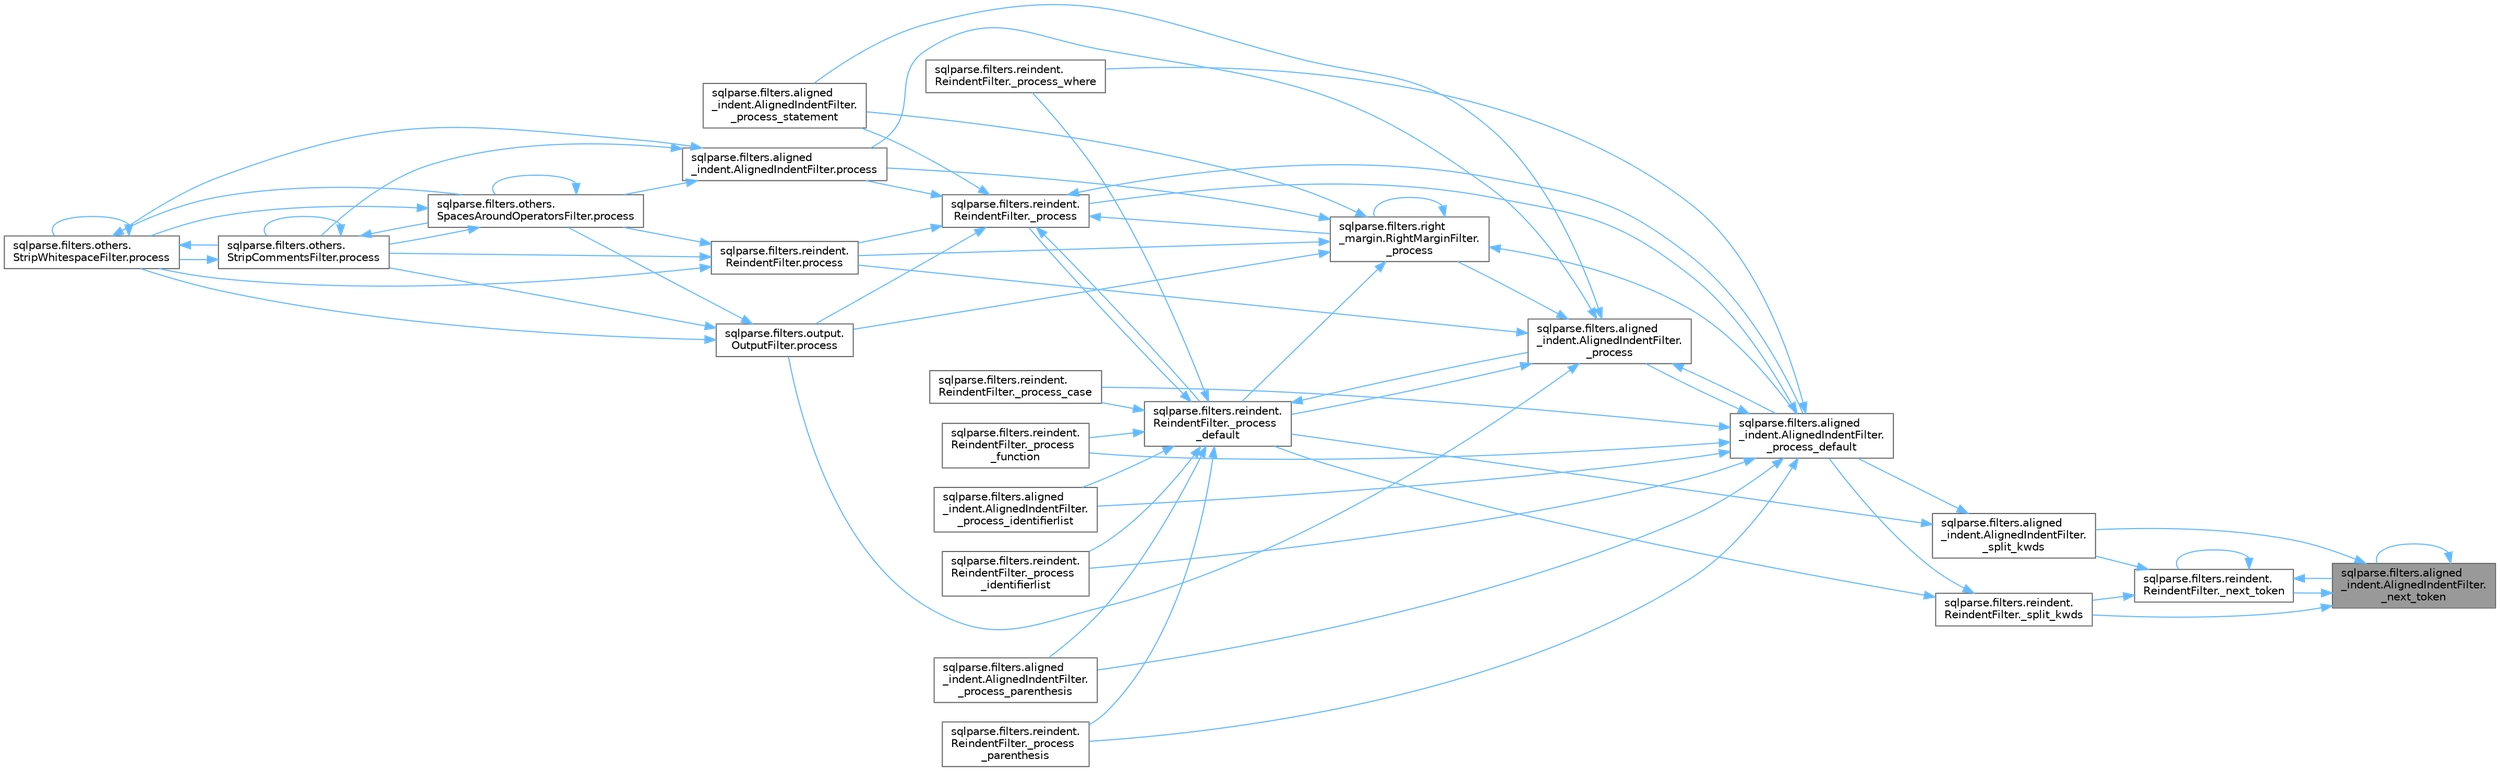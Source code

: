 digraph "sqlparse.filters.aligned_indent.AlignedIndentFilter._next_token"
{
 // LATEX_PDF_SIZE
  bgcolor="transparent";
  edge [fontname=Helvetica,fontsize=10,labelfontname=Helvetica,labelfontsize=10];
  node [fontname=Helvetica,fontsize=10,shape=box,height=0.2,width=0.4];
  rankdir="RL";
  Node1 [id="Node000001",label="sqlparse.filters.aligned\l_indent.AlignedIndentFilter.\l_next_token",height=0.2,width=0.4,color="gray40", fillcolor="grey60", style="filled", fontcolor="black",tooltip=" "];
  Node1 -> Node1 [id="edge1_Node000001_Node000001",dir="back",color="steelblue1",style="solid",tooltip=" "];
  Node1 -> Node2 [id="edge2_Node000001_Node000002",dir="back",color="steelblue1",style="solid",tooltip=" "];
  Node2 [id="Node000002",label="sqlparse.filters.reindent.\lReindentFilter._next_token",height=0.2,width=0.4,color="grey40", fillcolor="white", style="filled",URL="$classsqlparse_1_1filters_1_1reindent_1_1_reindent_filter.html#a726d200457bbe323492773e34be4b045",tooltip=" "];
  Node2 -> Node1 [id="edge3_Node000002_Node000001",dir="back",color="steelblue1",style="solid",tooltip=" "];
  Node2 -> Node2 [id="edge4_Node000002_Node000002",dir="back",color="steelblue1",style="solid",tooltip=" "];
  Node2 -> Node3 [id="edge5_Node000002_Node000003",dir="back",color="steelblue1",style="solid",tooltip=" "];
  Node3 [id="Node000003",label="sqlparse.filters.aligned\l_indent.AlignedIndentFilter.\l_split_kwds",height=0.2,width=0.4,color="grey40", fillcolor="white", style="filled",URL="$classsqlparse_1_1filters_1_1aligned__indent_1_1_aligned_indent_filter.html#ae80ac955678a16b823a6ca41b154bb36",tooltip=" "];
  Node3 -> Node4 [id="edge6_Node000003_Node000004",dir="back",color="steelblue1",style="solid",tooltip=" "];
  Node4 [id="Node000004",label="sqlparse.filters.aligned\l_indent.AlignedIndentFilter.\l_process_default",height=0.2,width=0.4,color="grey40", fillcolor="white", style="filled",URL="$classsqlparse_1_1filters_1_1aligned__indent_1_1_aligned_indent_filter.html#a3ea4e4dfdbefcbe959c08542b0d53201",tooltip=" "];
  Node4 -> Node5 [id="edge7_Node000004_Node000005",dir="back",color="steelblue1",style="solid",tooltip=" "];
  Node5 [id="Node000005",label="sqlparse.filters.aligned\l_indent.AlignedIndentFilter.\l_process",height=0.2,width=0.4,color="grey40", fillcolor="white", style="filled",URL="$classsqlparse_1_1filters_1_1aligned__indent_1_1_aligned_indent_filter.html#ad998883fe7e7b68c6f4a789c37311b87",tooltip=" "];
  Node5 -> Node6 [id="edge8_Node000005_Node000006",dir="back",color="steelblue1",style="solid",tooltip=" "];
  Node6 [id="Node000006",label="sqlparse.filters.right\l_margin.RightMarginFilter.\l_process",height=0.2,width=0.4,color="grey40", fillcolor="white", style="filled",URL="$classsqlparse_1_1filters_1_1right__margin_1_1_right_margin_filter.html#a62b0707d94aff59b0fc1428eca96f6a9",tooltip=" "];
  Node6 -> Node6 [id="edge9_Node000006_Node000006",dir="back",color="steelblue1",style="solid",tooltip=" "];
  Node6 -> Node4 [id="edge10_Node000006_Node000004",dir="back",color="steelblue1",style="solid",tooltip=" "];
  Node6 -> Node7 [id="edge11_Node000006_Node000007",dir="back",color="steelblue1",style="solid",tooltip=" "];
  Node7 [id="Node000007",label="sqlparse.filters.reindent.\lReindentFilter._process\l_default",height=0.2,width=0.4,color="grey40", fillcolor="white", style="filled",URL="$classsqlparse_1_1filters_1_1reindent_1_1_reindent_filter.html#a1c1a3a8db38895a336e3e44c9ce4dc14",tooltip=" "];
  Node7 -> Node5 [id="edge12_Node000007_Node000005",dir="back",color="steelblue1",style="solid",tooltip=" "];
  Node7 -> Node8 [id="edge13_Node000007_Node000008",dir="back",color="steelblue1",style="solid",tooltip=" "];
  Node8 [id="Node000008",label="sqlparse.filters.reindent.\lReindentFilter._process",height=0.2,width=0.4,color="grey40", fillcolor="white", style="filled",URL="$classsqlparse_1_1filters_1_1reindent_1_1_reindent_filter.html#aa8d7cd3a887a74b15b60245754c2f0ad",tooltip=" "];
  Node8 -> Node6 [id="edge14_Node000008_Node000006",dir="back",color="steelblue1",style="solid",tooltip=" "];
  Node8 -> Node4 [id="edge15_Node000008_Node000004",dir="back",color="steelblue1",style="solid",tooltip=" "];
  Node8 -> Node7 [id="edge16_Node000008_Node000007",dir="back",color="steelblue1",style="solid",tooltip=" "];
  Node8 -> Node9 [id="edge17_Node000008_Node000009",dir="back",color="steelblue1",style="solid",tooltip=" "];
  Node9 [id="Node000009",label="sqlparse.filters.aligned\l_indent.AlignedIndentFilter.\l_process_statement",height=0.2,width=0.4,color="grey40", fillcolor="white", style="filled",URL="$classsqlparse_1_1filters_1_1aligned__indent_1_1_aligned_indent_filter.html#a0dc0e7f7d4e057c4840e8b0830e2e31e",tooltip=" "];
  Node8 -> Node10 [id="edge18_Node000008_Node000010",dir="back",color="steelblue1",style="solid",tooltip=" "];
  Node10 [id="Node000010",label="sqlparse.filters.aligned\l_indent.AlignedIndentFilter.process",height=0.2,width=0.4,color="grey40", fillcolor="white", style="filled",URL="$classsqlparse_1_1filters_1_1aligned__indent_1_1_aligned_indent_filter.html#a932c29e956eedefc82ac8c90ac4a46e0",tooltip=" "];
  Node10 -> Node11 [id="edge19_Node000010_Node000011",dir="back",color="steelblue1",style="solid",tooltip=" "];
  Node11 [id="Node000011",label="sqlparse.filters.others.\lSpacesAroundOperatorsFilter.process",height=0.2,width=0.4,color="grey40", fillcolor="white", style="filled",URL="$classsqlparse_1_1filters_1_1others_1_1_spaces_around_operators_filter.html#a1a4308bab3c941f190c9aa6fa6d99492",tooltip=" "];
  Node11 -> Node11 [id="edge20_Node000011_Node000011",dir="back",color="steelblue1",style="solid",tooltip=" "];
  Node11 -> Node12 [id="edge21_Node000011_Node000012",dir="back",color="steelblue1",style="solid",tooltip=" "];
  Node12 [id="Node000012",label="sqlparse.filters.others.\lStripCommentsFilter.process",height=0.2,width=0.4,color="grey40", fillcolor="white", style="filled",URL="$classsqlparse_1_1filters_1_1others_1_1_strip_comments_filter.html#a7aeeca5b82a1b2768af6be530fbbd448",tooltip=" "];
  Node12 -> Node11 [id="edge22_Node000012_Node000011",dir="back",color="steelblue1",style="solid",tooltip=" "];
  Node12 -> Node12 [id="edge23_Node000012_Node000012",dir="back",color="steelblue1",style="solid",tooltip=" "];
  Node12 -> Node13 [id="edge24_Node000012_Node000013",dir="back",color="steelblue1",style="solid",tooltip=" "];
  Node13 [id="Node000013",label="sqlparse.filters.others.\lStripWhitespaceFilter.process",height=0.2,width=0.4,color="grey40", fillcolor="white", style="filled",URL="$classsqlparse_1_1filters_1_1others_1_1_strip_whitespace_filter.html#a6a736c7dd56d1257bede1672a9e3302b",tooltip=" "];
  Node13 -> Node11 [id="edge25_Node000013_Node000011",dir="back",color="steelblue1",style="solid",tooltip=" "];
  Node13 -> Node12 [id="edge26_Node000013_Node000012",dir="back",color="steelblue1",style="solid",tooltip=" "];
  Node13 -> Node13 [id="edge27_Node000013_Node000013",dir="back",color="steelblue1",style="solid",tooltip=" "];
  Node11 -> Node13 [id="edge28_Node000011_Node000013",dir="back",color="steelblue1",style="solid",tooltip=" "];
  Node10 -> Node12 [id="edge29_Node000010_Node000012",dir="back",color="steelblue1",style="solid",tooltip=" "];
  Node10 -> Node13 [id="edge30_Node000010_Node000013",dir="back",color="steelblue1",style="solid",tooltip=" "];
  Node8 -> Node14 [id="edge31_Node000008_Node000014",dir="back",color="steelblue1",style="solid",tooltip=" "];
  Node14 [id="Node000014",label="sqlparse.filters.output.\lOutputFilter.process",height=0.2,width=0.4,color="grey40", fillcolor="white", style="filled",URL="$classsqlparse_1_1filters_1_1output_1_1_output_filter.html#a3a3811380b4736898bf22188c02ac442",tooltip=" "];
  Node14 -> Node11 [id="edge32_Node000014_Node000011",dir="back",color="steelblue1",style="solid",tooltip=" "];
  Node14 -> Node12 [id="edge33_Node000014_Node000012",dir="back",color="steelblue1",style="solid",tooltip=" "];
  Node14 -> Node13 [id="edge34_Node000014_Node000013",dir="back",color="steelblue1",style="solid",tooltip=" "];
  Node8 -> Node15 [id="edge35_Node000008_Node000015",dir="back",color="steelblue1",style="solid",tooltip=" "];
  Node15 [id="Node000015",label="sqlparse.filters.reindent.\lReindentFilter.process",height=0.2,width=0.4,color="grey40", fillcolor="white", style="filled",URL="$classsqlparse_1_1filters_1_1reindent_1_1_reindent_filter.html#aee98c0fb7d6a3052e6c3c837f706830e",tooltip=" "];
  Node15 -> Node11 [id="edge36_Node000015_Node000011",dir="back",color="steelblue1",style="solid",tooltip=" "];
  Node15 -> Node12 [id="edge37_Node000015_Node000012",dir="back",color="steelblue1",style="solid",tooltip=" "];
  Node15 -> Node13 [id="edge38_Node000015_Node000013",dir="back",color="steelblue1",style="solid",tooltip=" "];
  Node7 -> Node16 [id="edge39_Node000007_Node000016",dir="back",color="steelblue1",style="solid",tooltip=" "];
  Node16 [id="Node000016",label="sqlparse.filters.reindent.\lReindentFilter._process_case",height=0.2,width=0.4,color="grey40", fillcolor="white", style="filled",URL="$classsqlparse_1_1filters_1_1reindent_1_1_reindent_filter.html#aa388d01e64872b26a75ecd643e04756d",tooltip=" "];
  Node7 -> Node17 [id="edge40_Node000007_Node000017",dir="back",color="steelblue1",style="solid",tooltip=" "];
  Node17 [id="Node000017",label="sqlparse.filters.reindent.\lReindentFilter._process\l_function",height=0.2,width=0.4,color="grey40", fillcolor="white", style="filled",URL="$classsqlparse_1_1filters_1_1reindent_1_1_reindent_filter.html#a4743aabf7578671b08c44758a79221a1",tooltip=" "];
  Node7 -> Node18 [id="edge41_Node000007_Node000018",dir="back",color="steelblue1",style="solid",tooltip=" "];
  Node18 [id="Node000018",label="sqlparse.filters.aligned\l_indent.AlignedIndentFilter.\l_process_identifierlist",height=0.2,width=0.4,color="grey40", fillcolor="white", style="filled",URL="$classsqlparse_1_1filters_1_1aligned__indent_1_1_aligned_indent_filter.html#abcb7771d6ec4e8b27547d32b6ed5a464",tooltip=" "];
  Node7 -> Node19 [id="edge42_Node000007_Node000019",dir="back",color="steelblue1",style="solid",tooltip=" "];
  Node19 [id="Node000019",label="sqlparse.filters.reindent.\lReindentFilter._process\l_identifierlist",height=0.2,width=0.4,color="grey40", fillcolor="white", style="filled",URL="$classsqlparse_1_1filters_1_1reindent_1_1_reindent_filter.html#a78569a89684b032ab25014f95ec08ca6",tooltip=" "];
  Node7 -> Node20 [id="edge43_Node000007_Node000020",dir="back",color="steelblue1",style="solid",tooltip=" "];
  Node20 [id="Node000020",label="sqlparse.filters.aligned\l_indent.AlignedIndentFilter.\l_process_parenthesis",height=0.2,width=0.4,color="grey40", fillcolor="white", style="filled",URL="$classsqlparse_1_1filters_1_1aligned__indent_1_1_aligned_indent_filter.html#a6434c8b95516841ceaa94618c9633ba8",tooltip=" "];
  Node7 -> Node21 [id="edge44_Node000007_Node000021",dir="back",color="steelblue1",style="solid",tooltip=" "];
  Node21 [id="Node000021",label="sqlparse.filters.reindent.\lReindentFilter._process\l_parenthesis",height=0.2,width=0.4,color="grey40", fillcolor="white", style="filled",URL="$classsqlparse_1_1filters_1_1reindent_1_1_reindent_filter.html#a9d47731036de8918efc549068ebb75c8",tooltip=" "];
  Node7 -> Node22 [id="edge45_Node000007_Node000022",dir="back",color="steelblue1",style="solid",tooltip=" "];
  Node22 [id="Node000022",label="sqlparse.filters.reindent.\lReindentFilter._process_where",height=0.2,width=0.4,color="grey40", fillcolor="white", style="filled",URL="$classsqlparse_1_1filters_1_1reindent_1_1_reindent_filter.html#a3c457b0c21ece405ff6e543b59dfc8a7",tooltip=" "];
  Node6 -> Node9 [id="edge46_Node000006_Node000009",dir="back",color="steelblue1",style="solid",tooltip=" "];
  Node6 -> Node10 [id="edge47_Node000006_Node000010",dir="back",color="steelblue1",style="solid",tooltip=" "];
  Node6 -> Node14 [id="edge48_Node000006_Node000014",dir="back",color="steelblue1",style="solid",tooltip=" "];
  Node6 -> Node15 [id="edge49_Node000006_Node000015",dir="back",color="steelblue1",style="solid",tooltip=" "];
  Node5 -> Node4 [id="edge50_Node000005_Node000004",dir="back",color="steelblue1",style="solid",tooltip=" "];
  Node5 -> Node7 [id="edge51_Node000005_Node000007",dir="back",color="steelblue1",style="solid",tooltip=" "];
  Node5 -> Node9 [id="edge52_Node000005_Node000009",dir="back",color="steelblue1",style="solid",tooltip=" "];
  Node5 -> Node10 [id="edge53_Node000005_Node000010",dir="back",color="steelblue1",style="solid",tooltip=" "];
  Node5 -> Node14 [id="edge54_Node000005_Node000014",dir="back",color="steelblue1",style="solid",tooltip=" "];
  Node5 -> Node15 [id="edge55_Node000005_Node000015",dir="back",color="steelblue1",style="solid",tooltip=" "];
  Node4 -> Node8 [id="edge56_Node000004_Node000008",dir="back",color="steelblue1",style="solid",tooltip=" "];
  Node4 -> Node16 [id="edge57_Node000004_Node000016",dir="back",color="steelblue1",style="solid",tooltip=" "];
  Node4 -> Node17 [id="edge58_Node000004_Node000017",dir="back",color="steelblue1",style="solid",tooltip=" "];
  Node4 -> Node18 [id="edge59_Node000004_Node000018",dir="back",color="steelblue1",style="solid",tooltip=" "];
  Node4 -> Node19 [id="edge60_Node000004_Node000019",dir="back",color="steelblue1",style="solid",tooltip=" "];
  Node4 -> Node20 [id="edge61_Node000004_Node000020",dir="back",color="steelblue1",style="solid",tooltip=" "];
  Node4 -> Node21 [id="edge62_Node000004_Node000021",dir="back",color="steelblue1",style="solid",tooltip=" "];
  Node4 -> Node22 [id="edge63_Node000004_Node000022",dir="back",color="steelblue1",style="solid",tooltip=" "];
  Node3 -> Node7 [id="edge64_Node000003_Node000007",dir="back",color="steelblue1",style="solid",tooltip=" "];
  Node2 -> Node23 [id="edge65_Node000002_Node000023",dir="back",color="steelblue1",style="solid",tooltip=" "];
  Node23 [id="Node000023",label="sqlparse.filters.reindent.\lReindentFilter._split_kwds",height=0.2,width=0.4,color="grey40", fillcolor="white", style="filled",URL="$classsqlparse_1_1filters_1_1reindent_1_1_reindent_filter.html#a1fca586c26a325f1e9150ed20bb699e5",tooltip=" "];
  Node23 -> Node4 [id="edge66_Node000023_Node000004",dir="back",color="steelblue1",style="solid",tooltip=" "];
  Node23 -> Node7 [id="edge67_Node000023_Node000007",dir="back",color="steelblue1",style="solid",tooltip=" "];
  Node1 -> Node3 [id="edge68_Node000001_Node000003",dir="back",color="steelblue1",style="solid",tooltip=" "];
  Node1 -> Node23 [id="edge69_Node000001_Node000023",dir="back",color="steelblue1",style="solid",tooltip=" "];
}
